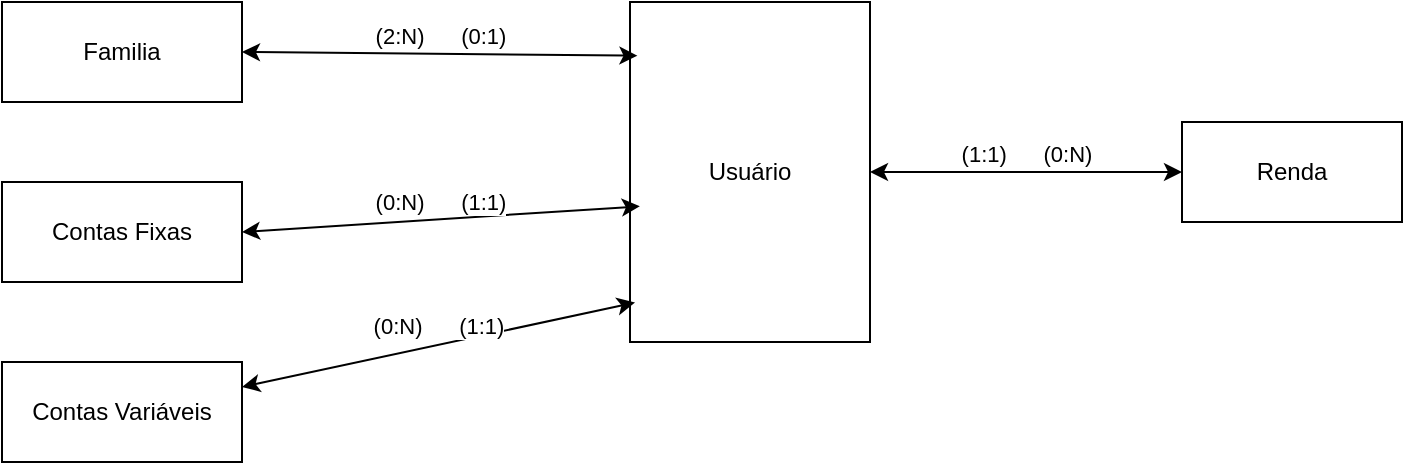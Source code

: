 <mxfile version="25.0.3">
  <diagram id="R2lEEEUBdFMjLlhIrx00" name="Page-1">
    <mxGraphModel dx="1687" dy="962" grid="1" gridSize="10" guides="1" tooltips="1" connect="1" arrows="1" fold="1" page="1" pageScale="1" pageWidth="827" pageHeight="1169" math="0" shadow="0" extFonts="Permanent Marker^https://fonts.googleapis.com/css?family=Permanent+Marker">
      <root>
        <mxCell id="0" />
        <mxCell id="1" parent="0" />
        <mxCell id="gUKPkJ_ZYgcFtQEuUZ65-1" value="Usuário" style="rounded=0;whiteSpace=wrap;html=1;" vertex="1" parent="1">
          <mxGeometry x="354" y="70" width="120" height="170" as="geometry" />
        </mxCell>
        <mxCell id="gUKPkJ_ZYgcFtQEuUZ65-2" value="Renda" style="rounded=0;whiteSpace=wrap;html=1;shadow=0;glass=0;" vertex="1" parent="1">
          <mxGeometry x="630" y="130" width="110" height="50" as="geometry" />
        </mxCell>
        <mxCell id="gUKPkJ_ZYgcFtQEuUZ65-7" value="&lt;div&gt;(1:1)&amp;nbsp; &amp;nbsp; &amp;nbsp; (0:N)&lt;/div&gt;" style="endArrow=classic;startArrow=classic;html=1;rounded=0;entryX=0;entryY=0.5;entryDx=0;entryDy=0;exitX=1;exitY=0.5;exitDx=0;exitDy=0;verticalAlign=bottom;" edge="1" parent="1" source="gUKPkJ_ZYgcFtQEuUZ65-1" target="gUKPkJ_ZYgcFtQEuUZ65-2">
          <mxGeometry width="50" height="50" relative="1" as="geometry">
            <mxPoint x="260" y="180" as="sourcePoint" />
            <mxPoint x="400" y="180" as="targetPoint" />
          </mxGeometry>
        </mxCell>
        <mxCell id="gUKPkJ_ZYgcFtQEuUZ65-8" value="Familia" style="rounded=0;whiteSpace=wrap;html=1;" vertex="1" parent="1">
          <mxGeometry x="40" y="70" width="120" height="50" as="geometry" />
        </mxCell>
        <mxCell id="gUKPkJ_ZYgcFtQEuUZ65-10" value="&lt;div&gt;(2:N)&amp;nbsp; &amp;nbsp; &amp;nbsp; (0:1)&lt;/div&gt;" style="endArrow=classic;startArrow=classic;html=1;rounded=0;entryX=0.031;entryY=0.158;entryDx=0;entryDy=0;exitX=1;exitY=0.5;exitDx=0;exitDy=0;verticalAlign=bottom;entryPerimeter=0;" edge="1" parent="1" source="gUKPkJ_ZYgcFtQEuUZ65-8" target="gUKPkJ_ZYgcFtQEuUZ65-1">
          <mxGeometry width="50" height="50" relative="1" as="geometry">
            <mxPoint x="484" y="225" as="sourcePoint" />
            <mxPoint x="610" y="75" as="targetPoint" />
          </mxGeometry>
        </mxCell>
        <mxCell id="gUKPkJ_ZYgcFtQEuUZ65-11" value="Contas Fixas" style="rounded=0;whiteSpace=wrap;html=1;" vertex="1" parent="1">
          <mxGeometry x="40" y="160" width="120" height="50" as="geometry" />
        </mxCell>
        <mxCell id="gUKPkJ_ZYgcFtQEuUZ65-12" value="&lt;div&gt;(0:N)&amp;nbsp; &amp;nbsp; &amp;nbsp; (1:1)&lt;/div&gt;" style="endArrow=classic;startArrow=classic;html=1;rounded=0;exitX=1;exitY=0.5;exitDx=0;exitDy=0;verticalAlign=bottom;entryX=0.041;entryY=0.601;entryDx=0;entryDy=0;entryPerimeter=0;" edge="1" parent="1" source="gUKPkJ_ZYgcFtQEuUZ65-11" target="gUKPkJ_ZYgcFtQEuUZ65-1">
          <mxGeometry width="50" height="50" relative="1" as="geometry">
            <mxPoint x="150" y="240" as="sourcePoint" />
            <mxPoint x="444" y="260" as="targetPoint" />
          </mxGeometry>
        </mxCell>
        <mxCell id="gUKPkJ_ZYgcFtQEuUZ65-13" value="&lt;div&gt;(0:N)&amp;nbsp; &amp;nbsp; &amp;nbsp; (1:1)&lt;/div&gt;" style="endArrow=classic;startArrow=classic;html=1;rounded=0;exitX=1;exitY=0.25;exitDx=0;exitDy=0;verticalAlign=bottom;entryX=0.021;entryY=0.884;entryDx=0;entryDy=0;entryPerimeter=0;" edge="1" parent="1" source="gUKPkJ_ZYgcFtQEuUZ65-14" target="gUKPkJ_ZYgcFtQEuUZ65-1">
          <mxGeometry width="50" height="50" relative="1" as="geometry">
            <mxPoint x="110" y="330" as="sourcePoint" />
            <mxPoint x="394" y="250" as="targetPoint" />
          </mxGeometry>
        </mxCell>
        <mxCell id="gUKPkJ_ZYgcFtQEuUZ65-14" value="Contas Variáveis" style="rounded=0;whiteSpace=wrap;html=1;" vertex="1" parent="1">
          <mxGeometry x="40" y="250" width="120" height="50" as="geometry" />
        </mxCell>
      </root>
    </mxGraphModel>
  </diagram>
</mxfile>
